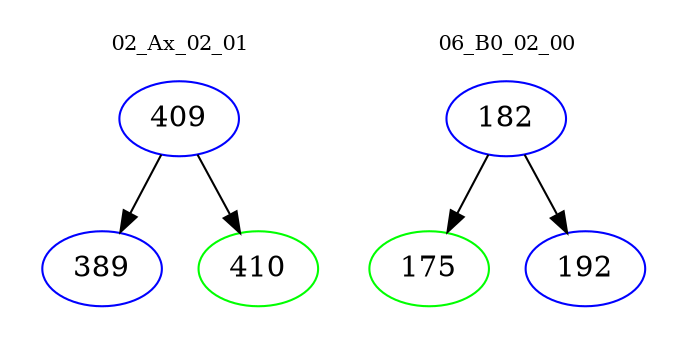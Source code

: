 digraph{
subgraph cluster_0 {
color = white
label = "02_Ax_02_01";
fontsize=10;
T0_409 [label="409", color="blue"]
T0_409 -> T0_389 [color="black"]
T0_389 [label="389", color="blue"]
T0_409 -> T0_410 [color="black"]
T0_410 [label="410", color="green"]
}
subgraph cluster_1 {
color = white
label = "06_B0_02_00";
fontsize=10;
T1_182 [label="182", color="blue"]
T1_182 -> T1_175 [color="black"]
T1_175 [label="175", color="green"]
T1_182 -> T1_192 [color="black"]
T1_192 [label="192", color="blue"]
}
}
